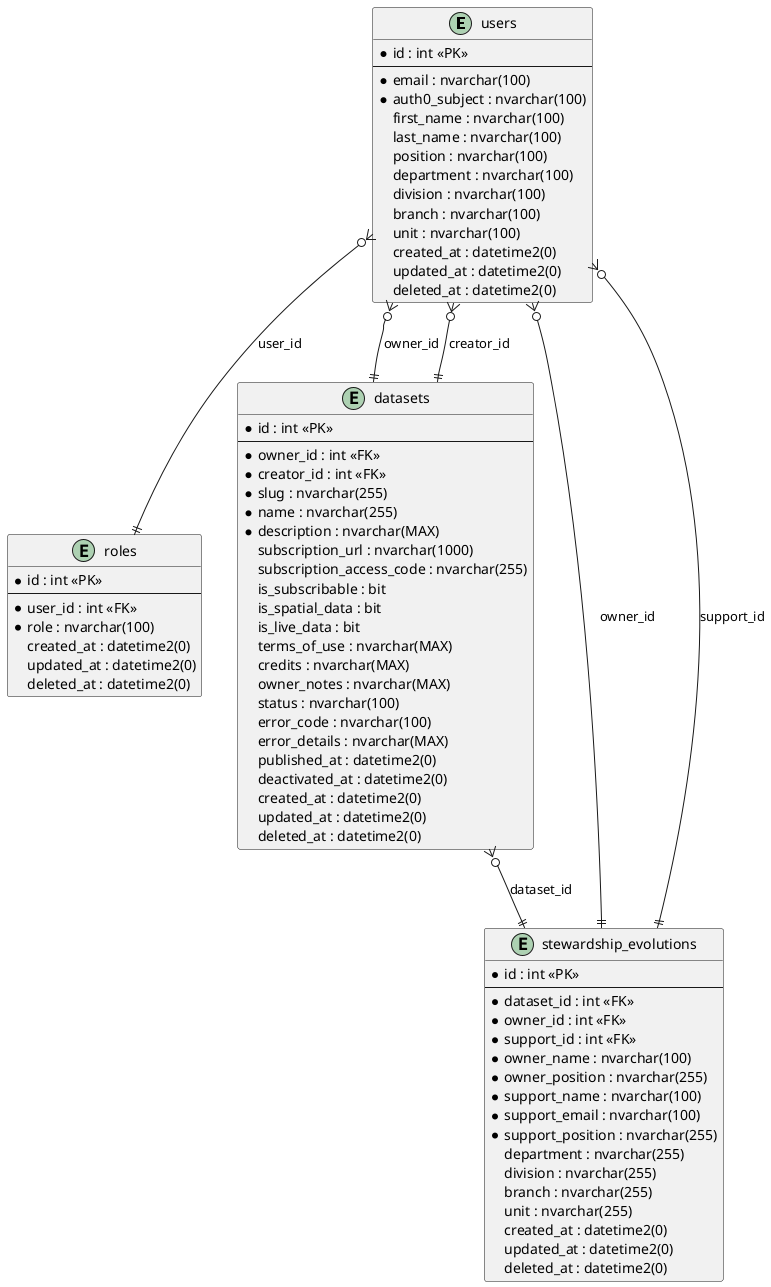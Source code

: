 @startuml Entity Relationship Diagrams
entity "users" {
  * id : int <<PK>>
  --
  * email : nvarchar(100)
  * auth0_subject : nvarchar(100)
  first_name : nvarchar(100)
  last_name : nvarchar(100)
  position : nvarchar(100)
  department : nvarchar(100)
  division : nvarchar(100)
  branch : nvarchar(100)
  unit : nvarchar(100)
  created_at : datetime2(0)
  updated_at : datetime2(0)
  deleted_at : datetime2(0)
}

entity "roles" {
  * id : int <<PK>>
  --
  * user_id : int <<FK>>
  * role : nvarchar(100)
  created_at : datetime2(0)
  updated_at : datetime2(0)
  deleted_at : datetime2(0)
}

entity "datasets" {
  * id : int <<PK>>
  --
  * owner_id : int <<FK>>
  * creator_id : int <<FK>>
  * slug : nvarchar(255)
  * name : nvarchar(255)
  * description : nvarchar(MAX)
  subscription_url : nvarchar(1000)
  subscription_access_code : nvarchar(255)
  is_subscribable : bit
  is_spatial_data : bit
  is_live_data : bit
  terms_of_use : nvarchar(MAX)
  credits : nvarchar(MAX)
  owner_notes : nvarchar(MAX)
  status : nvarchar(100)
  error_code : nvarchar(100)
  error_details : nvarchar(MAX)
  published_at : datetime2(0)
  deactivated_at : datetime2(0)
  created_at : datetime2(0)
  updated_at : datetime2(0)
  deleted_at : datetime2(0)
}

entity "stewardship_evolutions" {
  * id : int <<PK>>
  --
  * dataset_id : int <<FK>>
  * owner_id : int <<FK>>
  * support_id : int <<FK>>
  * owner_name : nvarchar(100)
  * owner_position : nvarchar(255)
  * support_name : nvarchar(100)
  * support_email : nvarchar(100)
  * support_position : nvarchar(255)
  department : nvarchar(255)
  division : nvarchar(255)
  branch : nvarchar(255)
  unit : nvarchar(255)
  created_at : datetime2(0)
  updated_at : datetime2(0)
  deleted_at : datetime2(0)
}

' Define relationships
users }o--|| roles : user_id
users }o--|| datasets : owner_id
users }o--|| datasets : creator_id
datasets }o--|| stewardship_evolutions : dataset_id
users }o--|| stewardship_evolutions : owner_id
users }o--|| stewardship_evolutions : support_id
@enduml
